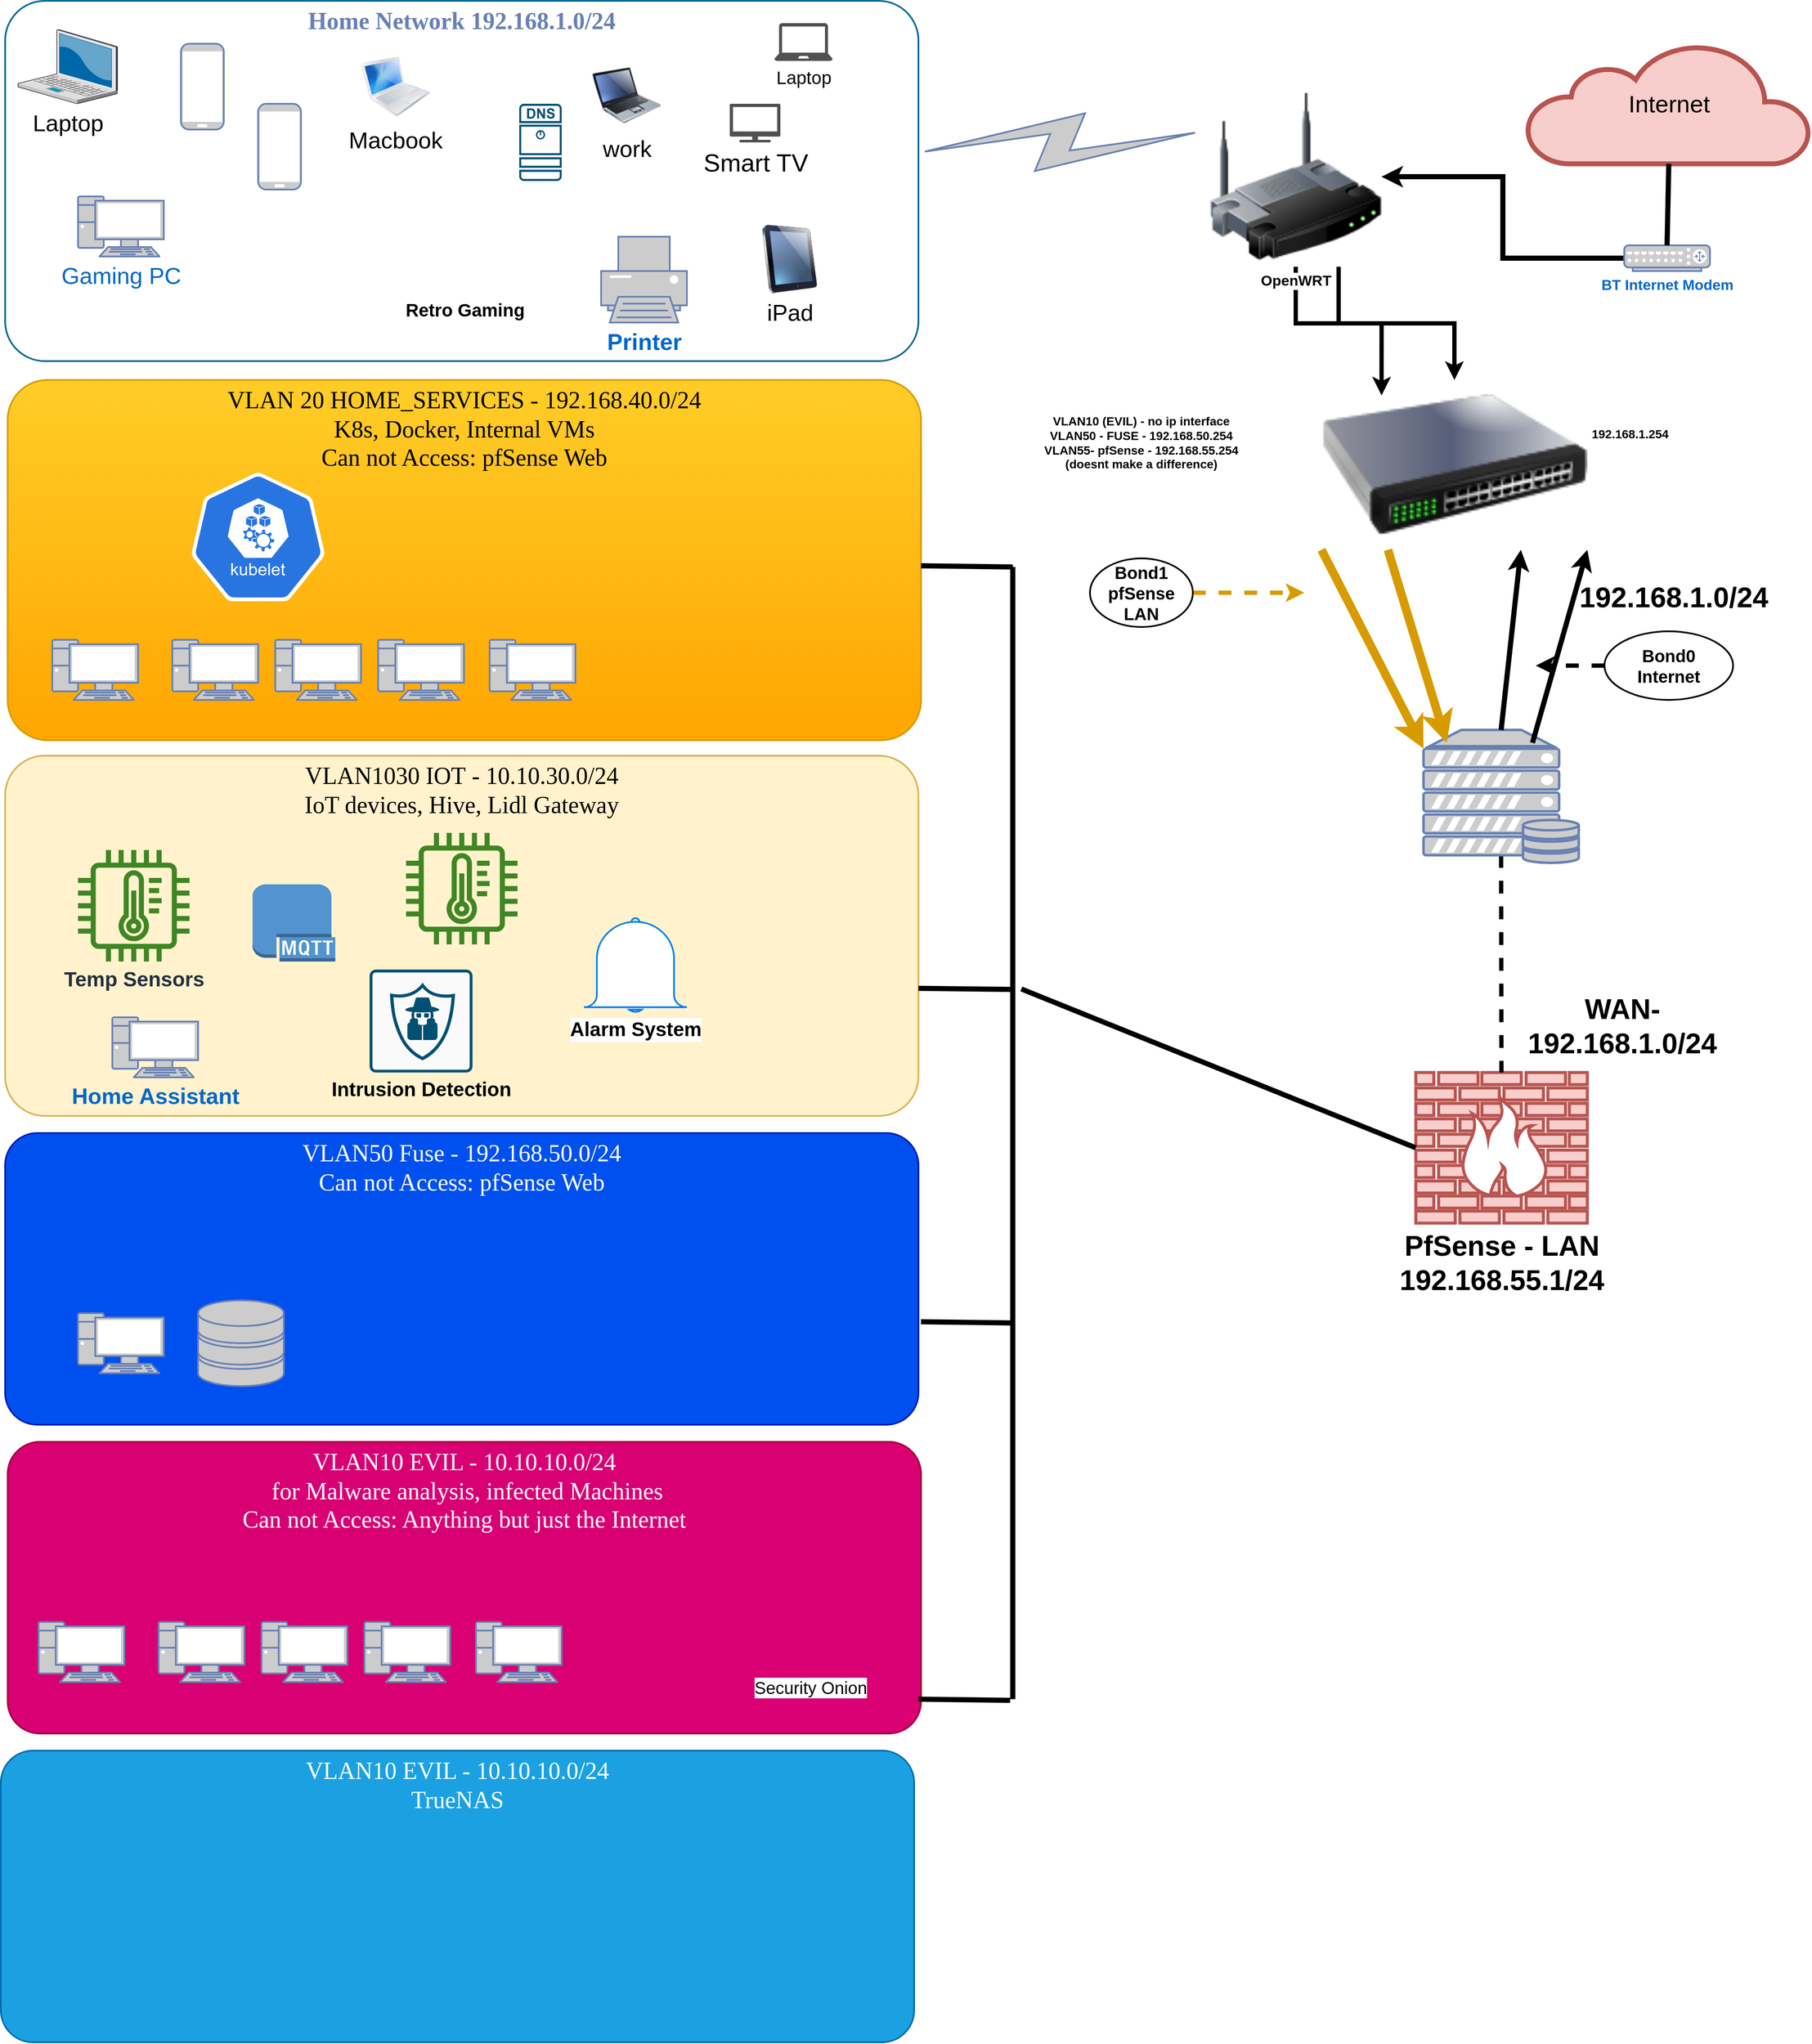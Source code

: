 <mxfile version="20.0.4" type="github">
  <diagram name="Page-1" id="bfe91b75-5d2c-26a0-9c1d-138518896778">
    <mxGraphModel dx="3060" dy="1873" grid="1" gridSize="10" guides="1" tooltips="1" connect="1" arrows="1" fold="1" page="1" pageScale="1" pageWidth="1100" pageHeight="850" background="none" math="0" shadow="0">
      <root>
        <mxCell id="0" />
        <mxCell id="1" parent="0" />
        <mxCell id="NYhFjM4AT_t--Yr5wofG-42" value="VLAN50 Fuse - 192.168.50.0/24&lt;br&gt;Can not Access: pfSense Web" style="rounded=1;whiteSpace=wrap;html=1;shadow=0;comic=0;strokeColor=#001DBC;strokeWidth=2;fillColor=#0050ef;fontFamily=Verdana;fontSize=28;align=center;arcSize=11;verticalAlign=top;fontColor=#ffffff;" parent="1" vertex="1">
          <mxGeometry x="75" y="1340" width="1065" height="340" as="geometry" />
        </mxCell>
        <mxCell id="7c3789c024ecab99-82" value="VLAN10 EVIL - 10.10.10.0/24&lt;br&gt;&amp;nbsp;for Malware analysis, infected Machines&lt;br&gt;Can not Access: Anything but just the Internet" style="rounded=1;whiteSpace=wrap;html=1;shadow=0;comic=0;strokeColor=#A50040;strokeWidth=2;fillColor=#d80073;fontFamily=Verdana;fontSize=28;align=center;arcSize=11;verticalAlign=top;fontColor=#ffffff;" parent="1" vertex="1">
          <mxGeometry x="78" y="1700" width="1065" height="340" as="geometry" />
        </mxCell>
        <mxCell id="7c3789c024ecab99-81" value="VLAN1030 IOT&amp;nbsp;- 10.10.30.0/24&lt;br&gt;IoT devices, Hive, Lidl Gateway" style="rounded=1;whiteSpace=wrap;html=1;shadow=0;comic=0;strokeColor=#d6b656;strokeWidth=2;fillColor=#fff2cc;fontFamily=Verdana;fontSize=28;align=center;arcSize=11;verticalAlign=top;" parent="1" vertex="1">
          <mxGeometry x="75" y="900" width="1065" height="420" as="geometry" />
        </mxCell>
        <mxCell id="7c3789c024ecab99-79" value="VLAN 20 HOME_SERVICES - 192.168.40.0/24&lt;br&gt;K8s, Docker, Internal VMs&lt;br&gt;Can not Access: pfSense Web" style="rounded=1;whiteSpace=wrap;html=1;shadow=0;comic=0;strokeColor=#d79b00;strokeWidth=2;fillColor=#ffcd28;fontFamily=Verdana;fontSize=28;align=center;arcSize=11;verticalAlign=top;gradientColor=#ffa500;" parent="1" vertex="1">
          <mxGeometry x="78" y="462" width="1065" height="420" as="geometry" />
        </mxCell>
        <mxCell id="7c3789c024ecab99-78" value="Home Network 192.168.1.0/24" style="rounded=1;whiteSpace=wrap;html=1;shadow=0;comic=0;strokeColor=#036897;strokeWidth=2;fillColor=none;fontFamily=Verdana;fontSize=28;fontColor=#6881B3;align=center;arcSize=11;verticalAlign=top;fontStyle=1" parent="1" vertex="1">
          <mxGeometry x="75" y="20" width="1065" height="420" as="geometry" />
        </mxCell>
        <mxCell id="7c3789c024ecab99-8" value="PfSense - LAN&lt;br&gt;192.168.55.1/24" style="verticalAlign=top;verticalLabelPosition=bottom;labelPosition=center;align=center;html=1;fillColor=#f8cecc;strokeColor=#b85450;gradientDirection=north;strokeWidth=2;shape=mxgraph.networks.firewall;rounded=0;shadow=0;comic=0;fontSize=33;fontStyle=1" parent="1" vertex="1">
          <mxGeometry x="1720" y="1269.41" width="200" height="175.59" as="geometry" />
        </mxCell>
        <mxCell id="7c3789c024ecab99-52" style="edgeStyle=none;html=1;labelBackgroundColor=none;endArrow=none;endFill=0;strokeWidth=5;fontFamily=Verdana;fontSize=15;fontColor=#036897;exitX=0.5;exitY=0.94;exitDx=0;exitDy=0;exitPerimeter=0;dashed=1;" parent="1" source="7c3789c024ecab99-58" target="7c3789c024ecab99-8" edge="1">
          <mxGeometry relative="1" as="geometry">
            <mxPoint x="1781.0" y="907" as="targetPoint" />
          </mxGeometry>
        </mxCell>
        <mxCell id="7c3789c024ecab99-6" value="Printer" style="fontColor=#0066CC;verticalAlign=top;verticalLabelPosition=bottom;labelPosition=center;align=center;html=1;fillColor=#CCCCCC;strokeColor=#6881B3;gradientColor=none;gradientDirection=north;strokeWidth=2;shape=mxgraph.networks.printer;rounded=0;shadow=0;comic=0;fontStyle=1;fontSize=27;" parent="1" vertex="1">
          <mxGeometry x="770.0" y="295" width="100" height="100" as="geometry" />
        </mxCell>
        <mxCell id="7c3789c024ecab99-12" value="" style="fontColor=#0066CC;verticalAlign=top;verticalLabelPosition=bottom;labelPosition=center;align=center;html=1;fillColor=#CCCCCC;strokeColor=#6881B3;gradientColor=none;gradientDirection=north;strokeWidth=2;shape=mxgraph.networks.mobile;rounded=0;shadow=0;comic=0;" parent="1" vertex="1">
          <mxGeometry x="280.0" y="70" width="50" height="100" as="geometry" />
        </mxCell>
        <mxCell id="7c3789c024ecab99-20" value="" style="fontColor=#0066CC;verticalAlign=top;verticalLabelPosition=bottom;labelPosition=center;align=center;html=1;fillColor=#CCCCCC;strokeColor=#6881B3;gradientColor=none;gradientDirection=north;strokeWidth=2;shape=mxgraph.networks.pc;rounded=0;shadow=0;comic=0;" parent="1" vertex="1">
          <mxGeometry x="130.0" y="765" width="100" height="70" as="geometry" />
        </mxCell>
        <mxCell id="7c3789c024ecab99-21" value="" style="fontColor=#0066CC;verticalAlign=top;verticalLabelPosition=bottom;labelPosition=center;align=center;html=1;fillColor=#CCCCCC;strokeColor=#6881B3;gradientColor=none;gradientDirection=north;strokeWidth=2;shape=mxgraph.networks.pc;rounded=0;shadow=0;comic=0;" parent="1" vertex="1">
          <mxGeometry x="270.0" y="765" width="100" height="70" as="geometry" />
        </mxCell>
        <mxCell id="7c3789c024ecab99-23" value="" style="fontColor=#0066CC;verticalAlign=top;verticalLabelPosition=bottom;labelPosition=center;align=center;html=1;fillColor=#CCCCCC;strokeColor=#6881B3;gradientColor=none;gradientDirection=north;strokeWidth=2;shape=mxgraph.networks.pc;rounded=0;shadow=0;comic=0;" parent="1" vertex="1">
          <mxGeometry x="390.0" y="765" width="100" height="70" as="geometry" />
        </mxCell>
        <mxCell id="7c3789c024ecab99-25" value="" style="fontColor=#0066CC;verticalAlign=top;verticalLabelPosition=bottom;labelPosition=center;align=center;html=1;fillColor=#CCCCCC;strokeColor=#6881B3;gradientColor=none;gradientDirection=north;strokeWidth=2;shape=mxgraph.networks.pc;rounded=0;shadow=0;comic=0;" parent="1" vertex="1">
          <mxGeometry x="510.0" y="765" width="100" height="70" as="geometry" />
        </mxCell>
        <mxCell id="7c3789c024ecab99-27" value="" style="fontColor=#0066CC;verticalAlign=top;verticalLabelPosition=bottom;labelPosition=center;align=center;html=1;fillColor=#CCCCCC;strokeColor=#6881B3;gradientColor=none;gradientDirection=north;strokeWidth=2;shape=mxgraph.networks.pc;rounded=0;shadow=0;comic=0;" parent="1" vertex="1">
          <mxGeometry x="640.0" y="765" width="100" height="70" as="geometry" />
        </mxCell>
        <mxCell id="7c3789c024ecab99-34" value="Home Assistant" style="fontColor=#0066CC;verticalAlign=top;verticalLabelPosition=bottom;labelPosition=center;align=center;html=1;fillColor=#CCCCCC;strokeColor=#6881B3;gradientColor=none;gradientDirection=north;strokeWidth=2;shape=mxgraph.networks.pc;rounded=0;shadow=0;comic=0;fontStyle=1;fontSize=26;" parent="1" vertex="1">
          <mxGeometry x="200.0" y="1205.002" width="100" height="70" as="geometry" />
        </mxCell>
        <mxCell id="7c3789c024ecab99-53" value="Internet" style="html=1;fillColor=#f8cecc;strokeColor=#b85450;gradientDirection=north;strokeWidth=2;shape=mxgraph.networks.cloud;rounded=0;shadow=0;comic=0;align=center;fontSize=28;" parent="1" vertex="1">
          <mxGeometry x="1850" y="70" width="330" height="140" as="geometry" />
        </mxCell>
        <mxCell id="NYhFjM4AT_t--Yr5wofG-4" style="edgeStyle=orthogonalEdgeStyle;rounded=0;orthogonalLoop=1;jettySize=auto;html=1;entryX=1;entryY=0.5;entryDx=0;entryDy=0;fontSize=29;strokeWidth=6;" parent="1" source="7c3789c024ecab99-54" target="NYhFjM4AT_t--Yr5wofG-56" edge="1">
          <mxGeometry relative="1" as="geometry">
            <mxPoint x="1568" y="319.9" as="targetPoint" />
          </mxGeometry>
        </mxCell>
        <mxCell id="7c3789c024ecab99-54" value="BT Internet Modem" style="fontColor=#0066CC;verticalAlign=top;verticalLabelPosition=bottom;labelPosition=center;align=center;html=1;fillColor=#CCCCCC;strokeColor=#6881B3;gradientColor=none;gradientDirection=north;strokeWidth=2;shape=mxgraph.networks.router;rounded=0;shadow=0;comic=0;fontSize=17;fontStyle=1" parent="1" vertex="1">
          <mxGeometry x="1963" y="305" width="100" height="30" as="geometry" />
        </mxCell>
        <mxCell id="7c3789c024ecab99-58" value="" style="fontColor=#0066CC;verticalAlign=top;verticalLabelPosition=bottom;labelPosition=center;align=center;html=1;fillColor=#CCCCCC;strokeColor=#6881B3;gradientColor=none;gradientDirection=north;strokeWidth=2;shape=mxgraph.networks.server_storage;rounded=0;shadow=0;comic=0;" parent="1" vertex="1">
          <mxGeometry x="1729" y="870" width="181" height="155" as="geometry" />
        </mxCell>
        <mxCell id="7c3789c024ecab99-57" value="" style="fontColor=#0066CC;verticalAlign=top;verticalLabelPosition=bottom;labelPosition=center;align=center;html=1;fillColor=#CCCCCC;strokeColor=#6881B3;gradientColor=none;gradientDirection=north;strokeWidth=2;shape=mxgraph.networks.storage;rounded=0;shadow=0;comic=0;" parent="1" vertex="1">
          <mxGeometry x="300" y="1535" width="100" height="100" as="geometry" />
        </mxCell>
        <mxCell id="7c3789c024ecab99-61" value="" style="fontColor=#0066CC;verticalAlign=top;verticalLabelPosition=bottom;labelPosition=center;align=center;html=1;fillColor=#CCCCCC;strokeColor=#6881B3;gradientColor=none;gradientDirection=north;strokeWidth=2;shape=mxgraph.networks.pc;rounded=0;shadow=0;comic=0;" parent="1" vertex="1">
          <mxGeometry x="114.0" y="1910.002" width="100" height="70" as="geometry" />
        </mxCell>
        <mxCell id="7c3789c024ecab99-62" value="" style="fontColor=#0066CC;verticalAlign=top;verticalLabelPosition=bottom;labelPosition=center;align=center;html=1;fillColor=#CCCCCC;strokeColor=#6881B3;gradientColor=none;gradientDirection=north;strokeWidth=2;shape=mxgraph.networks.pc;rounded=0;shadow=0;comic=0;" parent="1" vertex="1">
          <mxGeometry x="254.0" y="1910.002" width="100" height="70" as="geometry" />
        </mxCell>
        <mxCell id="7c3789c024ecab99-63" value="" style="fontColor=#0066CC;verticalAlign=top;verticalLabelPosition=bottom;labelPosition=center;align=center;html=1;fillColor=#CCCCCC;strokeColor=#6881B3;gradientColor=none;gradientDirection=north;strokeWidth=2;shape=mxgraph.networks.pc;rounded=0;shadow=0;comic=0;" parent="1" vertex="1">
          <mxGeometry x="374.0" y="1910.002" width="100" height="70" as="geometry" />
        </mxCell>
        <mxCell id="7c3789c024ecab99-64" value="" style="fontColor=#0066CC;verticalAlign=top;verticalLabelPosition=bottom;labelPosition=center;align=center;html=1;fillColor=#CCCCCC;strokeColor=#6881B3;gradientColor=none;gradientDirection=north;strokeWidth=2;shape=mxgraph.networks.pc;rounded=0;shadow=0;comic=0;" parent="1" vertex="1">
          <mxGeometry x="494.0" y="1910.002" width="100" height="70" as="geometry" />
        </mxCell>
        <mxCell id="7c3789c024ecab99-65" value="" style="fontColor=#0066CC;verticalAlign=top;verticalLabelPosition=bottom;labelPosition=center;align=center;html=1;fillColor=#CCCCCC;strokeColor=#6881B3;gradientColor=none;gradientDirection=north;strokeWidth=2;shape=mxgraph.networks.pc;rounded=0;shadow=0;comic=0;" parent="1" vertex="1">
          <mxGeometry x="624.0" y="1910.002" width="100" height="70" as="geometry" />
        </mxCell>
        <mxCell id="NYhFjM4AT_t--Yr5wofG-1" value="" style="endArrow=none;html=1;rounded=0;fontSize=29;entryX=0.5;entryY=0;entryDx=0;entryDy=0;entryPerimeter=0;exitX=0.5;exitY=1;exitDx=0;exitDy=0;exitPerimeter=0;strokeWidth=6;" parent="1" source="7c3789c024ecab99-53" target="7c3789c024ecab99-54" edge="1">
          <mxGeometry width="50" height="50" relative="1" as="geometry">
            <mxPoint x="1400" y="540" as="sourcePoint" />
            <mxPoint x="1890" y="470" as="targetPoint" />
          </mxGeometry>
        </mxCell>
        <mxCell id="NYhFjM4AT_t--Yr5wofG-6" value="" style="html=1;fillColor=#CCCCCC;strokeColor=#6881B3;gradientColor=none;gradientDirection=north;strokeWidth=2;shape=mxgraph.networks.comm_link_edge;html=1;labelBackgroundColor=none;endArrow=none;endFill=0;fontFamily=Verdana;fontSize=20;exitX=0;exitY=0.25;exitDx=0;exitDy=0;" parent="1" source="NYhFjM4AT_t--Yr5wofG-56" edge="1">
          <mxGeometry width="100" height="100" relative="1" as="geometry">
            <mxPoint x="1430" y="263" as="sourcePoint" />
            <mxPoint x="1130.0" y="197" as="targetPoint" />
          </mxGeometry>
        </mxCell>
        <mxCell id="NYhFjM4AT_t--Yr5wofG-7" value="" style="fontColor=#0066CC;verticalAlign=top;verticalLabelPosition=bottom;labelPosition=center;align=center;html=1;fillColor=#CCCCCC;strokeColor=#6881B3;gradientColor=none;gradientDirection=north;strokeWidth=2;shape=mxgraph.networks.mobile;rounded=0;shadow=0;comic=0;" parent="1" vertex="1">
          <mxGeometry x="370.0" y="140" width="50" height="100" as="geometry" />
        </mxCell>
        <mxCell id="NYhFjM4AT_t--Yr5wofG-8" value="Smart TV" style="sketch=0;pointerEvents=1;shadow=0;dashed=0;html=1;strokeColor=none;fillColor=#505050;labelPosition=center;verticalLabelPosition=bottom;verticalAlign=top;outlineConnect=0;align=center;shape=mxgraph.office.devices.tv;fontSize=29;" parent="1" vertex="1">
          <mxGeometry x="920" y="140" width="59" height="45" as="geometry" />
        </mxCell>
        <mxCell id="NYhFjM4AT_t--Yr5wofG-9" value="" style="shape=image;html=1;verticalAlign=top;verticalLabelPosition=bottom;labelBackgroundColor=#ffffff;imageAspect=0;aspect=fixed;image=https://cdn4.iconfinder.com/data/icons/miu-black-social-2/60/playstation-128.png;fontSize=29;" parent="1" vertex="1">
          <mxGeometry x="350" y="281" width="128" height="128" as="geometry" />
        </mxCell>
        <mxCell id="NYhFjM4AT_t--Yr5wofG-11" value="iPad" style="image;html=1;image=img/lib/clip_art/computers/iPad_128x128.png;fontSize=27;" parent="1" vertex="1">
          <mxGeometry x="950" y="281" width="80" height="80" as="geometry" />
        </mxCell>
        <mxCell id="NYhFjM4AT_t--Yr5wofG-12" value="Retro Gaming" style="shape=image;html=1;verticalAlign=top;verticalLabelPosition=bottom;labelBackgroundColor=#ffffff;imageAspect=0;aspect=fixed;image=https://cdn0.iconfinder.com/data/icons/game-asset-1/24/gamepad-128.png;fontSize=21;fontStyle=1" parent="1" vertex="1">
          <mxGeometry x="546.5" y="233" width="128" height="128" as="geometry" />
        </mxCell>
        <mxCell id="NYhFjM4AT_t--Yr5wofG-13" value="Gaming PC" style="fontColor=#0066CC;verticalAlign=top;verticalLabelPosition=bottom;labelPosition=center;align=center;html=1;outlineConnect=0;fillColor=#CCCCCC;strokeColor=#6881B3;gradientColor=none;gradientDirection=north;strokeWidth=2;shape=mxgraph.networks.pc;fontSize=27;" parent="1" vertex="1">
          <mxGeometry x="160" y="248" width="100" height="70" as="geometry" />
        </mxCell>
        <mxCell id="NYhFjM4AT_t--Yr5wofG-14" value="work" style="image;html=1;image=img/lib/clip_art/computers/Laptop_128x128.png;fontSize=27;" parent="1" vertex="1">
          <mxGeometry x="760" y="90" width="80" height="80" as="geometry" />
        </mxCell>
        <mxCell id="NYhFjM4AT_t--Yr5wofG-15" value="Macbook" style="image;html=1;image=img/lib/clip_art/computers/MacBook_128x128.png;fontSize=27;" parent="1" vertex="1">
          <mxGeometry x="490" y="80" width="80" height="80" as="geometry" />
        </mxCell>
        <mxCell id="NYhFjM4AT_t--Yr5wofG-16" value="Laptop" style="verticalLabelPosition=bottom;sketch=0;aspect=fixed;html=1;verticalAlign=top;strokeColor=none;align=center;outlineConnect=0;shape=mxgraph.citrix.laptop_2;fontSize=27;" parent="1" vertex="1">
          <mxGeometry x="90" y="53.5" width="116" height="86.5" as="geometry" />
        </mxCell>
        <mxCell id="NYhFjM4AT_t--Yr5wofG-17" value="Laptop" style="sketch=0;pointerEvents=1;shadow=0;dashed=0;html=1;strokeColor=none;fillColor=#505050;labelPosition=center;verticalLabelPosition=bottom;verticalAlign=top;outlineConnect=0;align=center;shape=mxgraph.office.devices.laptop;fontSize=21;" parent="1" vertex="1">
          <mxGeometry x="972" y="46" width="68" height="44" as="geometry" />
        </mxCell>
        <mxCell id="NYhFjM4AT_t--Yr5wofG-29" value="" style="endArrow=classic;html=1;rounded=0;fontSize=26;strokeWidth=6;entryX=1;entryY=1;entryDx=0;entryDy=0;exitX=0.702;exitY=0.097;exitDx=0;exitDy=0;exitPerimeter=0;" parent="1" source="7c3789c024ecab99-58" target="NYhFjM4AT_t--Yr5wofG-57" edge="1">
          <mxGeometry width="50" height="50" relative="1" as="geometry">
            <mxPoint x="990" y="720" as="sourcePoint" />
            <mxPoint x="1593.2" y="598.2" as="targetPoint" />
          </mxGeometry>
        </mxCell>
        <mxCell id="NYhFjM4AT_t--Yr5wofG-30" value="" style="endArrow=classic;html=1;rounded=0;fontSize=26;strokeWidth=6;entryX=0.75;entryY=1;entryDx=0;entryDy=0;exitX=0.5;exitY=0;exitDx=0;exitDy=0;exitPerimeter=0;" parent="1" source="7c3789c024ecab99-58" target="NYhFjM4AT_t--Yr5wofG-57" edge="1">
          <mxGeometry width="50" height="50" relative="1" as="geometry">
            <mxPoint x="990" y="720" as="sourcePoint" />
            <mxPoint x="1565" y="600" as="targetPoint" />
          </mxGeometry>
        </mxCell>
        <mxCell id="NYhFjM4AT_t--Yr5wofG-31" value="" style="endArrow=classic;html=1;rounded=0;fontSize=26;strokeWidth=10;entryX=0.149;entryY=0.097;entryDx=0;entryDy=0;entryPerimeter=0;exitX=0.25;exitY=1;exitDx=0;exitDy=0;fontColor=#67AB9F;fillColor=#ffe6cc;strokeColor=#d79b00;" parent="1" source="NYhFjM4AT_t--Yr5wofG-57" target="7c3789c024ecab99-58" edge="1">
          <mxGeometry width="50" height="50" relative="1" as="geometry">
            <mxPoint x="1505" y="600" as="sourcePoint" />
            <mxPoint x="1030" y="620" as="targetPoint" />
          </mxGeometry>
        </mxCell>
        <mxCell id="NYhFjM4AT_t--Yr5wofG-32" value="" style="endArrow=classic;html=1;rounded=0;fontSize=26;strokeWidth=10;entryX=0;entryY=0.14;entryDx=0;entryDy=0;entryPerimeter=0;exitX=0;exitY=1;exitDx=0;exitDy=0;fillColor=#ffe6cc;strokeColor=#d79b00;" parent="1" source="NYhFjM4AT_t--Yr5wofG-57" target="7c3789c024ecab99-58" edge="1">
          <mxGeometry width="50" height="50" relative="1" as="geometry">
            <mxPoint x="1476.8" y="598.2" as="sourcePoint" />
            <mxPoint x="1030" y="620" as="targetPoint" />
          </mxGeometry>
        </mxCell>
        <mxCell id="NYhFjM4AT_t--Yr5wofG-66" style="edgeStyle=orthogonalEdgeStyle;rounded=0;orthogonalLoop=1;jettySize=auto;html=1;dashed=1;fontSize=33;strokeWidth=5;" parent="1" source="NYhFjM4AT_t--Yr5wofG-33" edge="1">
          <mxGeometry relative="1" as="geometry">
            <mxPoint x="1860" y="795" as="targetPoint" />
          </mxGeometry>
        </mxCell>
        <mxCell id="NYhFjM4AT_t--Yr5wofG-33" value="Bond0&lt;br&gt;Internet" style="ellipse;whiteSpace=wrap;html=1;fontSize=20;fillColor=none;strokeWidth=2;fontStyle=1" parent="1" vertex="1">
          <mxGeometry x="1940" y="755" width="150" height="80" as="geometry" />
        </mxCell>
        <mxCell id="NYhFjM4AT_t--Yr5wofG-69" style="edgeStyle=orthogonalEdgeStyle;rounded=0;orthogonalLoop=1;jettySize=auto;html=1;dashed=1;fontSize=33;strokeWidth=5;fillColor=#ffe6cc;strokeColor=#d79b00;" parent="1" source="NYhFjM4AT_t--Yr5wofG-34" edge="1">
          <mxGeometry relative="1" as="geometry">
            <mxPoint x="1590" y="710" as="targetPoint" />
          </mxGeometry>
        </mxCell>
        <mxCell id="NYhFjM4AT_t--Yr5wofG-34" value="Bond1&lt;br&gt;pfSense LAN" style="ellipse;whiteSpace=wrap;html=1;fontSize=20;strokeWidth=2;fillColor=none;fontStyle=1" parent="1" vertex="1">
          <mxGeometry x="1340" y="670" width="120" height="80" as="geometry" />
        </mxCell>
        <mxCell id="NYhFjM4AT_t--Yr5wofG-43" value="" style="fontColor=#0066CC;verticalAlign=top;verticalLabelPosition=bottom;labelPosition=center;align=center;html=1;fillColor=#CCCCCC;strokeColor=#6881B3;gradientColor=none;gradientDirection=north;strokeWidth=2;shape=mxgraph.networks.pc;rounded=0;shadow=0;comic=0;" parent="1" vertex="1">
          <mxGeometry x="160.0" y="1550.002" width="100" height="70" as="geometry" />
        </mxCell>
        <mxCell id="NYhFjM4AT_t--Yr5wofG-48" value="" style="endArrow=none;html=1;rounded=0;fontSize=20;strokeWidth=6;entryX=0;entryY=0.5;entryDx=0;entryDy=0;entryPerimeter=0;" parent="1" target="7c3789c024ecab99-8" edge="1">
          <mxGeometry width="50" height="50" relative="1" as="geometry">
            <mxPoint x="1260" y="1172" as="sourcePoint" />
            <mxPoint x="850" y="910" as="targetPoint" />
          </mxGeometry>
        </mxCell>
        <mxCell id="NYhFjM4AT_t--Yr5wofG-49" value="" style="endArrow=none;html=1;rounded=0;fontSize=20;strokeWidth=6;" parent="1" edge="1">
          <mxGeometry width="50" height="50" relative="1" as="geometry">
            <mxPoint x="1250" y="2000" as="sourcePoint" />
            <mxPoint x="1250" y="680" as="targetPoint" />
          </mxGeometry>
        </mxCell>
        <mxCell id="NYhFjM4AT_t--Yr5wofG-51" value="" style="endArrow=none;html=1;rounded=0;fontSize=20;strokeWidth=6;" parent="1" source="7c3789c024ecab99-79" edge="1">
          <mxGeometry width="50" height="50" relative="1" as="geometry">
            <mxPoint x="800" y="860" as="sourcePoint" />
            <mxPoint x="1250" y="680" as="targetPoint" />
          </mxGeometry>
        </mxCell>
        <mxCell id="NYhFjM4AT_t--Yr5wofG-52" value="" style="endArrow=none;html=1;rounded=0;fontSize=20;strokeWidth=6;" parent="1" edge="1">
          <mxGeometry width="50" height="50" relative="1" as="geometry">
            <mxPoint x="1140" y="1171.201" as="sourcePoint" />
            <mxPoint x="1247" y="1172.54" as="targetPoint" />
          </mxGeometry>
        </mxCell>
        <mxCell id="NYhFjM4AT_t--Yr5wofG-53" value="" style="endArrow=none;html=1;rounded=0;fontSize=20;strokeWidth=6;" parent="1" edge="1">
          <mxGeometry width="50" height="50" relative="1" as="geometry">
            <mxPoint x="1143" y="1560.001" as="sourcePoint" />
            <mxPoint x="1250" y="1561.34" as="targetPoint" />
          </mxGeometry>
        </mxCell>
        <mxCell id="NYhFjM4AT_t--Yr5wofG-54" value="" style="endArrow=none;html=1;rounded=0;fontSize=20;strokeWidth=6;" parent="1" edge="1">
          <mxGeometry width="50" height="50" relative="1" as="geometry">
            <mxPoint x="1140" y="2000.001" as="sourcePoint" />
            <mxPoint x="1247" y="2001.34" as="targetPoint" />
          </mxGeometry>
        </mxCell>
        <mxCell id="NYhFjM4AT_t--Yr5wofG-55" value="Security Onion" style="shape=image;html=1;verticalAlign=top;verticalLabelPosition=bottom;labelBackgroundColor=#ffffff;imageAspect=0;aspect=fixed;image=https://cdn4.iconfinder.com/data/icons/fruits-and-veggies-2/270/fruits-and-veggies-icons_onion-128.png;fontSize=20;strokeWidth=2;fillColor=none;" parent="1" vertex="1">
          <mxGeometry x="950" y="1840" width="128" height="128" as="geometry" />
        </mxCell>
        <mxCell id="c4OLY-X5bbmTI7L81C6x-1" style="edgeStyle=orthogonalEdgeStyle;rounded=0;orthogonalLoop=1;jettySize=auto;html=1;entryX=0.226;entryY=0.091;entryDx=0;entryDy=0;entryPerimeter=0;strokeWidth=5;" parent="1" source="NYhFjM4AT_t--Yr5wofG-56" target="NYhFjM4AT_t--Yr5wofG-57" edge="1">
          <mxGeometry relative="1" as="geometry" />
        </mxCell>
        <mxCell id="c4OLY-X5bbmTI7L81C6x-2" style="edgeStyle=orthogonalEdgeStyle;rounded=0;orthogonalLoop=1;jettySize=auto;html=1;exitX=0.75;exitY=1;exitDx=0;exitDy=0;entryX=0.5;entryY=0;entryDx=0;entryDy=0;strokeWidth=5;" parent="1" source="NYhFjM4AT_t--Yr5wofG-56" target="NYhFjM4AT_t--Yr5wofG-57" edge="1">
          <mxGeometry relative="1" as="geometry" />
        </mxCell>
        <mxCell id="NYhFjM4AT_t--Yr5wofG-56" value="OpenWRT" style="image;html=1;image=img/lib/clip_art/networking/Wireless_Router_128x128.png;fontSize=17;fontStyle=1" parent="1" vertex="1">
          <mxGeometry x="1480" y="120" width="200" height="210" as="geometry" />
        </mxCell>
        <mxCell id="NYhFjM4AT_t--Yr5wofG-57" value="" style="image;html=1;image=img/lib/clip_art/networking/Switch_128x128.png" parent="1" vertex="1">
          <mxGeometry x="1610" y="462" width="310" height="198" as="geometry" />
        </mxCell>
        <mxCell id="NYhFjM4AT_t--Yr5wofG-59" value="WAN-192.168.1.0/24" style="text;html=1;strokeColor=none;fillColor=none;align=center;verticalAlign=middle;whiteSpace=wrap;rounded=0;fontSize=33;fontStyle=1" parent="1" vertex="1">
          <mxGeometry x="1931" y="1200" width="60" height="30" as="geometry" />
        </mxCell>
        <mxCell id="NYhFjM4AT_t--Yr5wofG-60" value="192.168.1.0/24" style="text;html=1;strokeColor=none;fillColor=none;align=center;verticalAlign=middle;whiteSpace=wrap;rounded=0;fontSize=33;fontStyle=1" parent="1" vertex="1">
          <mxGeometry x="1991" y="700" width="60" height="30" as="geometry" />
        </mxCell>
        <mxCell id="c4OLY-X5bbmTI7L81C6x-4" value="VLAN10 (EVIL) - no ip interface&lt;br style=&quot;font-size: 14px;&quot;&gt;VLAN50 - FUSE - 192.168.50.254&lt;br style=&quot;font-size: 14px;&quot;&gt;VLAN55- pfSense - 192.168.55.254 (doesnt make a difference)&lt;br&gt;" style="text;html=1;strokeColor=none;fillColor=none;align=center;verticalAlign=middle;whiteSpace=wrap;rounded=0;fontStyle=1;fontSize=14;" parent="1" vertex="1">
          <mxGeometry x="1280" y="520" width="240" height="30" as="geometry" />
        </mxCell>
        <mxCell id="c4OLY-X5bbmTI7L81C6x-5" value="" style="sketch=0;points=[[0.015,0.015,0],[0.985,0.015,0],[0.985,0.985,0],[0.015,0.985,0],[0.25,0,0],[0.5,0,0],[0.75,0,0],[1,0.25,0],[1,0.5,0],[1,0.75,0],[0.75,1,0],[0.5,1,0],[0.25,1,0],[0,0.75,0],[0,0.5,0],[0,0.25,0]];verticalLabelPosition=bottom;html=1;verticalAlign=top;aspect=fixed;align=center;pointerEvents=1;shape=mxgraph.cisco19.dns_server;fillColor=#005073;strokeColor=none;" parent="1" vertex="1">
          <mxGeometry x="674.5" y="140" width="49.5" height="90" as="geometry" />
        </mxCell>
        <mxCell id="c4OLY-X5bbmTI7L81C6x-7" value="192.168.1.254" style="text;html=1;strokeColor=none;fillColor=none;align=center;verticalAlign=middle;whiteSpace=wrap;rounded=0;fontSize=14;fontStyle=1" parent="1" vertex="1">
          <mxGeometry x="1940" y="510" width="60" height="30" as="geometry" />
        </mxCell>
        <mxCell id="ooJVKOI1h2YbClv-LT1r-1" value="Temp Sensors" style="sketch=0;outlineConnect=0;fontColor=#232F3E;gradientColor=none;fillColor=#3F8624;strokeColor=none;dashed=0;verticalLabelPosition=bottom;verticalAlign=top;align=center;html=1;fontSize=24;fontStyle=1;aspect=fixed;pointerEvents=1;shape=mxgraph.aws4.iot_thing_temperature_sensor;" vertex="1" parent="1">
          <mxGeometry x="160" y="1010" width="130" height="130" as="geometry" />
        </mxCell>
        <mxCell id="ooJVKOI1h2YbClv-LT1r-2" value="" style="outlineConnect=0;dashed=0;verticalLabelPosition=bottom;verticalAlign=top;align=center;html=1;shape=mxgraph.aws3.mqtt_protocol;fillColor=#5294CF;gradientColor=none;" vertex="1" parent="1">
          <mxGeometry x="363.5" y="1050" width="96.5" height="90" as="geometry" />
        </mxCell>
        <mxCell id="ooJVKOI1h2YbClv-LT1r-3" value="" style="sketch=0;outlineConnect=0;fontColor=#232F3E;gradientColor=none;fillColor=#3F8624;strokeColor=none;dashed=0;verticalLabelPosition=bottom;verticalAlign=top;align=center;html=1;fontSize=12;fontStyle=0;aspect=fixed;pointerEvents=1;shape=mxgraph.aws4.iot_thing_temperature_sensor;" vertex="1" parent="1">
          <mxGeometry x="542.5" y="990" width="130" height="130" as="geometry" />
        </mxCell>
        <mxCell id="ooJVKOI1h2YbClv-LT1r-4" value="Intrusion Detection" style="sketch=0;points=[[0.015,0.015,0],[0.985,0.015,0],[0.985,0.985,0],[0.015,0.985,0],[0.25,0,0],[0.5,0,0],[0.75,0,0],[1,0.25,0],[1,0.5,0],[1,0.75,0],[0.75,1,0],[0.5,1,0],[0.25,1,0],[0,0.75,0],[0,0.5,0],[0,0.25,0]];verticalLabelPosition=bottom;html=1;verticalAlign=top;aspect=fixed;align=center;pointerEvents=1;shape=mxgraph.cisco19.rect;prIcon=next_generation_intrusion_prevention_system;fillColor=#FAFAFA;strokeColor=#005073;fontStyle=1;fontSize=23;" vertex="1" parent="1">
          <mxGeometry x="500" y="1149.41" width="120" height="120" as="geometry" />
        </mxCell>
        <mxCell id="ooJVKOI1h2YbClv-LT1r-5" value="Alarm System" style="html=1;verticalLabelPosition=bottom;align=center;labelBackgroundColor=#ffffff;verticalAlign=top;strokeWidth=2;strokeColor=#0080F0;shadow=0;dashed=0;shape=mxgraph.ios7.icons.bell;fontSize=23;fontStyle=1" vertex="1" parent="1">
          <mxGeometry x="750" y="1089.41" width="120" height="110" as="geometry" />
        </mxCell>
        <mxCell id="ooJVKOI1h2YbClv-LT1r-6" value="" style="shape=image;html=1;verticalAlign=top;verticalLabelPosition=bottom;labelBackgroundColor=#ffffff;imageAspect=0;aspect=fixed;image=https://cdn2.iconfinder.com/data/icons/boxicons-solid-vol-1/24/bxs-cctv-128.png;fontSize=24;" vertex="1" parent="1">
          <mxGeometry x="920" y="1140" width="128" height="128" as="geometry" />
        </mxCell>
        <mxCell id="ooJVKOI1h2YbClv-LT1r-7" value="" style="shape=image;html=1;verticalAlign=top;verticalLabelPosition=bottom;labelBackgroundColor=#ffffff;imageAspect=0;aspect=fixed;image=https://cdn2.iconfinder.com/data/icons/boxicons-regular-vol-1/24/bx-cctv-128.png;fontSize=24;" vertex="1" parent="1">
          <mxGeometry x="736" y="961.41" width="134" height="134" as="geometry" />
        </mxCell>
        <mxCell id="ooJVKOI1h2YbClv-LT1r-8" value="" style="shape=image;html=1;verticalAlign=top;verticalLabelPosition=bottom;labelBackgroundColor=#ffffff;imageAspect=0;aspect=fixed;image=https://cdn0.iconfinder.com/data/icons/security-double-color-red-and-black-vol-1/52/camera__record__security__cctv-128.png;fontSize=24;" vertex="1" parent="1">
          <mxGeometry x="926" y="961.41" width="128" height="128" as="geometry" />
        </mxCell>
        <mxCell id="ooJVKOI1h2YbClv-LT1r-9" value="" style="sketch=0;html=1;dashed=0;whitespace=wrap;fillColor=#2875E2;strokeColor=#ffffff;points=[[0.005,0.63,0],[0.1,0.2,0],[0.9,0.2,0],[0.5,0,0],[0.995,0.63,0],[0.72,0.99,0],[0.5,1,0],[0.28,0.99,0]];shape=mxgraph.kubernetes.icon;prIcon=kubelet;fontSize=26;" vertex="1" parent="1">
          <mxGeometry x="250" y="570" width="240" height="150" as="geometry" />
        </mxCell>
        <mxCell id="ooJVKOI1h2YbClv-LT1r-10" value="VLAN10 EVIL - 10.10.10.0/24&lt;br&gt;TrueNAS" style="rounded=1;whiteSpace=wrap;html=1;shadow=0;comic=0;strokeColor=#006EAF;strokeWidth=2;fillColor=#1ba1e2;fontFamily=Verdana;fontSize=28;align=center;arcSize=11;verticalAlign=top;fontColor=#ffffff;" vertex="1" parent="1">
          <mxGeometry x="70" y="2060" width="1065" height="340" as="geometry" />
        </mxCell>
      </root>
    </mxGraphModel>
  </diagram>
</mxfile>
